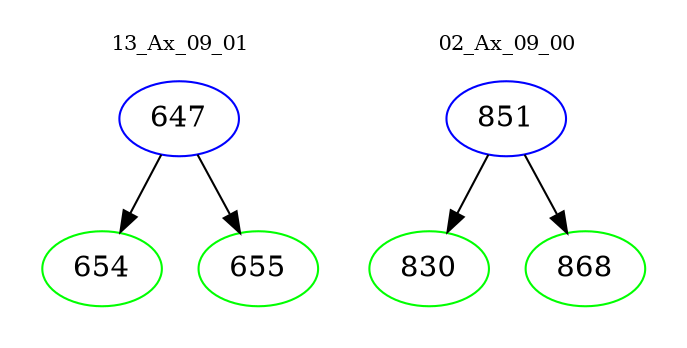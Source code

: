 digraph{
subgraph cluster_0 {
color = white
label = "13_Ax_09_01";
fontsize=10;
T0_647 [label="647", color="blue"]
T0_647 -> T0_654 [color="black"]
T0_654 [label="654", color="green"]
T0_647 -> T0_655 [color="black"]
T0_655 [label="655", color="green"]
}
subgraph cluster_1 {
color = white
label = "02_Ax_09_00";
fontsize=10;
T1_851 [label="851", color="blue"]
T1_851 -> T1_830 [color="black"]
T1_830 [label="830", color="green"]
T1_851 -> T1_868 [color="black"]
T1_868 [label="868", color="green"]
}
}

